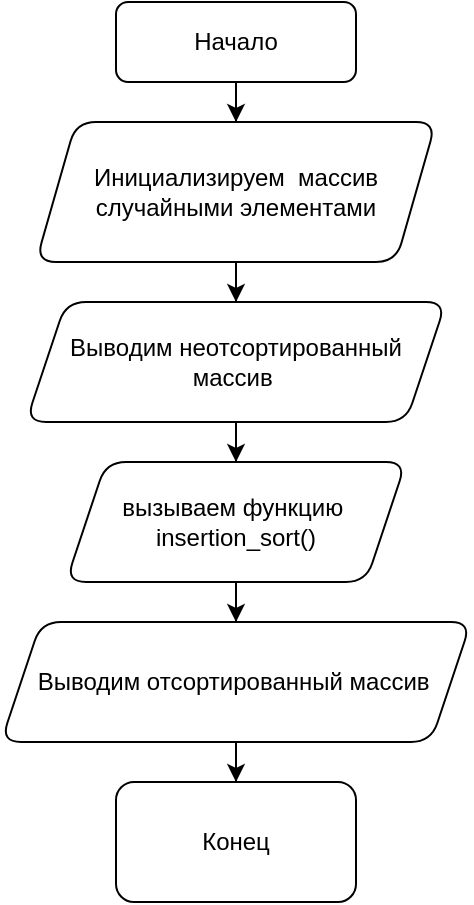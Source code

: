 <mxfile version="21.0.6" type="github">
  <diagram id="C5RBs43oDa-KdzZeNtuy" name="Page-1">
    <mxGraphModel dx="1434" dy="796" grid="1" gridSize="10" guides="1" tooltips="1" connect="1" arrows="1" fold="1" page="1" pageScale="1" pageWidth="827" pageHeight="1169" math="0" shadow="0">
      <root>
        <mxCell id="WIyWlLk6GJQsqaUBKTNV-0" />
        <mxCell id="WIyWlLk6GJQsqaUBKTNV-1" parent="WIyWlLk6GJQsqaUBKTNV-0" />
        <mxCell id="Z13cCP08eFJkeLiJJ5B0-0" value="" style="edgeStyle=orthogonalEdgeStyle;rounded=0;orthogonalLoop=1;jettySize=auto;html=1;" edge="1" parent="WIyWlLk6GJQsqaUBKTNV-1" source="Z13cCP08eFJkeLiJJ5B0-1" target="Z13cCP08eFJkeLiJJ5B0-3">
          <mxGeometry relative="1" as="geometry" />
        </mxCell>
        <mxCell id="Z13cCP08eFJkeLiJJ5B0-1" value="Начало" style="rounded=1;whiteSpace=wrap;html=1;fontSize=12;glass=0;strokeWidth=1;shadow=0;" vertex="1" parent="WIyWlLk6GJQsqaUBKTNV-1">
          <mxGeometry x="160" y="80" width="120" height="40" as="geometry" />
        </mxCell>
        <mxCell id="Z13cCP08eFJkeLiJJ5B0-2" value="" style="edgeStyle=orthogonalEdgeStyle;rounded=0;orthogonalLoop=1;jettySize=auto;html=1;" edge="1" parent="WIyWlLk6GJQsqaUBKTNV-1" source="Z13cCP08eFJkeLiJJ5B0-3" target="Z13cCP08eFJkeLiJJ5B0-5">
          <mxGeometry relative="1" as="geometry" />
        </mxCell>
        <mxCell id="Z13cCP08eFJkeLiJJ5B0-3" value="Инициализируем&amp;nbsp; массив &lt;br&gt;случайными элементами" style="shape=parallelogram;perimeter=parallelogramPerimeter;whiteSpace=wrap;html=1;fixedSize=1;rounded=1;glass=0;strokeWidth=1;shadow=0;" vertex="1" parent="WIyWlLk6GJQsqaUBKTNV-1">
          <mxGeometry x="120" y="140" width="200" height="70" as="geometry" />
        </mxCell>
        <mxCell id="Z13cCP08eFJkeLiJJ5B0-4" value="" style="edgeStyle=orthogonalEdgeStyle;rounded=0;orthogonalLoop=1;jettySize=auto;html=1;" edge="1" parent="WIyWlLk6GJQsqaUBKTNV-1" source="Z13cCP08eFJkeLiJJ5B0-5" target="Z13cCP08eFJkeLiJJ5B0-7">
          <mxGeometry relative="1" as="geometry" />
        </mxCell>
        <mxCell id="Z13cCP08eFJkeLiJJ5B0-5" value="Выводим неотсортированный массив&amp;nbsp;" style="shape=parallelogram;perimeter=parallelogramPerimeter;whiteSpace=wrap;html=1;fixedSize=1;rounded=1;glass=0;strokeWidth=1;shadow=0;" vertex="1" parent="WIyWlLk6GJQsqaUBKTNV-1">
          <mxGeometry x="115" y="230" width="210" height="60" as="geometry" />
        </mxCell>
        <mxCell id="Z13cCP08eFJkeLiJJ5B0-6" value="" style="edgeStyle=orthogonalEdgeStyle;rounded=0;orthogonalLoop=1;jettySize=auto;html=1;" edge="1" parent="WIyWlLk6GJQsqaUBKTNV-1" source="Z13cCP08eFJkeLiJJ5B0-7" target="Z13cCP08eFJkeLiJJ5B0-9">
          <mxGeometry relative="1" as="geometry" />
        </mxCell>
        <mxCell id="Z13cCP08eFJkeLiJJ5B0-7" value="вызываем функцию&amp;nbsp;&lt;br&gt;insertion_sort()" style="shape=parallelogram;perimeter=parallelogramPerimeter;whiteSpace=wrap;html=1;fixedSize=1;rounded=1;glass=0;strokeWidth=1;shadow=0;" vertex="1" parent="WIyWlLk6GJQsqaUBKTNV-1">
          <mxGeometry x="135" y="310" width="170" height="60" as="geometry" />
        </mxCell>
        <mxCell id="Z13cCP08eFJkeLiJJ5B0-8" value="" style="edgeStyle=orthogonalEdgeStyle;rounded=0;orthogonalLoop=1;jettySize=auto;html=1;" edge="1" parent="WIyWlLk6GJQsqaUBKTNV-1" source="Z13cCP08eFJkeLiJJ5B0-9" target="Z13cCP08eFJkeLiJJ5B0-10">
          <mxGeometry relative="1" as="geometry" />
        </mxCell>
        <mxCell id="Z13cCP08eFJkeLiJJ5B0-9" value="Выводим отсортированный массив&amp;nbsp;" style="shape=parallelogram;perimeter=parallelogramPerimeter;whiteSpace=wrap;html=1;fixedSize=1;rounded=1;glass=0;strokeWidth=1;shadow=0;" vertex="1" parent="WIyWlLk6GJQsqaUBKTNV-1">
          <mxGeometry x="102.5" y="390" width="235" height="60" as="geometry" />
        </mxCell>
        <mxCell id="Z13cCP08eFJkeLiJJ5B0-10" value="Конец&lt;br&gt;" style="rounded=1;whiteSpace=wrap;html=1;glass=0;strokeWidth=1;shadow=0;" vertex="1" parent="WIyWlLk6GJQsqaUBKTNV-1">
          <mxGeometry x="160" y="470" width="120" height="60" as="geometry" />
        </mxCell>
      </root>
    </mxGraphModel>
  </diagram>
</mxfile>

